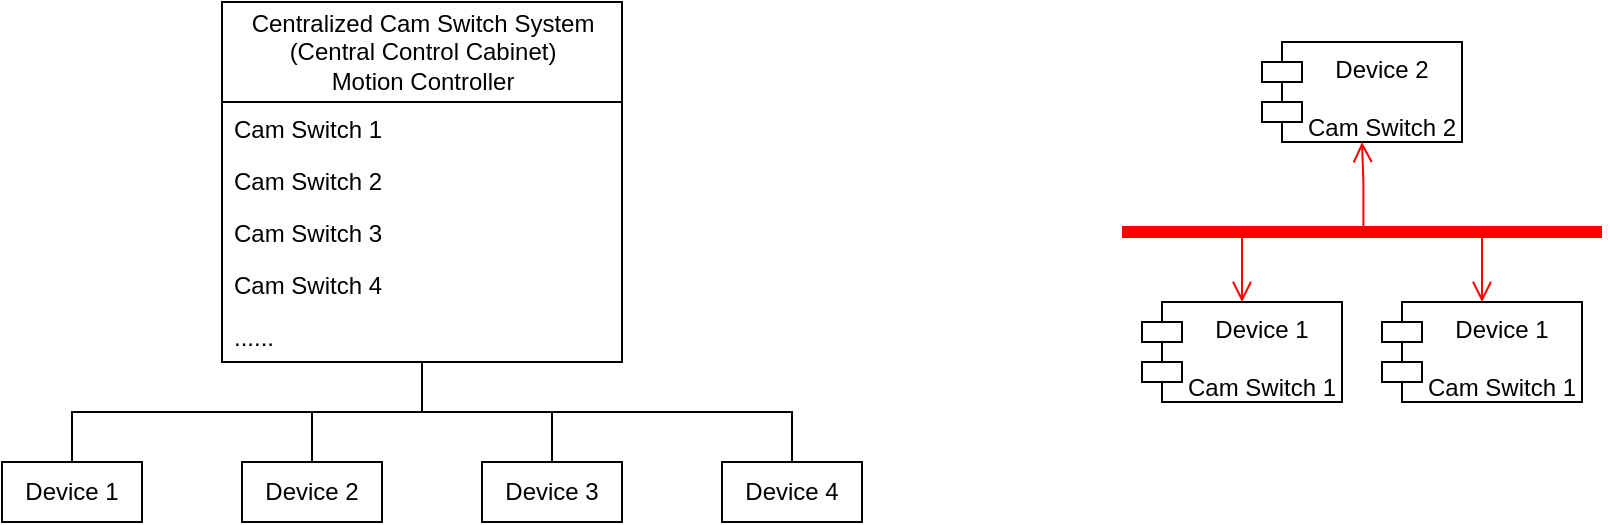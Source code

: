 <mxfile version="26.0.7">
  <diagram id="6a731a19-8d31-9384-78a2-239565b7b9f0" name="Page-1">
    <mxGraphModel dx="1195" dy="615" grid="1" gridSize="10" guides="1" tooltips="1" connect="1" arrows="1" fold="1" page="1" pageScale="1" pageWidth="1169" pageHeight="827" background="none" math="0" shadow="0">
      <root>
        <mxCell id="0" />
        <mxCell id="1" parent="0" />
        <mxCell id="yubhM1SOayhGXeNkUcZc-1801" value="Centralized Cam Switch System&lt;br&gt;(Central Control Cabinet)&lt;br&gt;Motion Controller" style="swimlane;fontStyle=0;childLayout=stackLayout;horizontal=1;startSize=50;fillColor=none;horizontalStack=0;resizeParent=1;resizeParentMax=0;resizeLast=0;collapsible=1;marginBottom=0;html=1;" vertex="1" parent="1">
          <mxGeometry x="190" y="300" width="200" height="180" as="geometry" />
        </mxCell>
        <mxCell id="yubhM1SOayhGXeNkUcZc-1802" value="Cam Switch 1" style="text;strokeColor=none;fillColor=none;align=left;verticalAlign=top;spacingLeft=4;spacingRight=4;overflow=hidden;rotatable=0;points=[[0,0.5],[1,0.5]];portConstraint=eastwest;whiteSpace=wrap;html=1;" vertex="1" parent="yubhM1SOayhGXeNkUcZc-1801">
          <mxGeometry y="50" width="200" height="26" as="geometry" />
        </mxCell>
        <mxCell id="yubhM1SOayhGXeNkUcZc-1803" value="Cam Switch&amp;nbsp;2" style="text;strokeColor=none;fillColor=none;align=left;verticalAlign=top;spacingLeft=4;spacingRight=4;overflow=hidden;rotatable=0;points=[[0,0.5],[1,0.5]];portConstraint=eastwest;whiteSpace=wrap;html=1;" vertex="1" parent="yubhM1SOayhGXeNkUcZc-1801">
          <mxGeometry y="76" width="200" height="26" as="geometry" />
        </mxCell>
        <mxCell id="yubhM1SOayhGXeNkUcZc-1804" value="Cam Switch&amp;nbsp;3" style="text;strokeColor=none;fillColor=none;align=left;verticalAlign=top;spacingLeft=4;spacingRight=4;overflow=hidden;rotatable=0;points=[[0,0.5],[1,0.5]];portConstraint=eastwest;whiteSpace=wrap;html=1;" vertex="1" parent="yubhM1SOayhGXeNkUcZc-1801">
          <mxGeometry y="102" width="200" height="26" as="geometry" />
        </mxCell>
        <mxCell id="yubhM1SOayhGXeNkUcZc-1805" value="Cam Switch&amp;nbsp;4" style="text;strokeColor=none;fillColor=none;align=left;verticalAlign=top;spacingLeft=4;spacingRight=4;overflow=hidden;rotatable=0;points=[[0,0.5],[1,0.5]];portConstraint=eastwest;whiteSpace=wrap;html=1;" vertex="1" parent="yubhM1SOayhGXeNkUcZc-1801">
          <mxGeometry y="128" width="200" height="26" as="geometry" />
        </mxCell>
        <mxCell id="yubhM1SOayhGXeNkUcZc-1806" value="......" style="text;strokeColor=none;fillColor=none;align=left;verticalAlign=top;spacingLeft=4;spacingRight=4;overflow=hidden;rotatable=0;points=[[0,0.5],[1,0.5]];portConstraint=eastwest;whiteSpace=wrap;html=1;" vertex="1" parent="yubhM1SOayhGXeNkUcZc-1801">
          <mxGeometry y="154" width="200" height="26" as="geometry" />
        </mxCell>
        <mxCell id="yubhM1SOayhGXeNkUcZc-1807" value="Device 1" style="whiteSpace=wrap;html=1;align=center;verticalAlign=middle;treeFolding=1;treeMoving=1;newEdgeStyle={&quot;edgeStyle&quot;:&quot;elbowEdgeStyle&quot;,&quot;startArrow&quot;:&quot;none&quot;,&quot;endArrow&quot;:&quot;none&quot;};" vertex="1" parent="1">
          <mxGeometry x="80" y="530" width="70" height="30" as="geometry" />
        </mxCell>
        <mxCell id="yubhM1SOayhGXeNkUcZc-1808" value="" style="edgeStyle=elbowEdgeStyle;elbow=vertical;sourcePerimeterSpacing=0;targetPerimeterSpacing=0;startArrow=none;endArrow=none;rounded=0;curved=0;" edge="1" target="yubhM1SOayhGXeNkUcZc-1807" parent="1" source="yubhM1SOayhGXeNkUcZc-1801">
          <mxGeometry relative="1" as="geometry">
            <mxPoint x="370" y="490" as="sourcePoint" />
          </mxGeometry>
        </mxCell>
        <mxCell id="yubhM1SOayhGXeNkUcZc-1810" value="Device 2" style="whiteSpace=wrap;html=1;align=center;verticalAlign=middle;treeFolding=1;treeMoving=1;newEdgeStyle={&quot;edgeStyle&quot;:&quot;elbowEdgeStyle&quot;,&quot;startArrow&quot;:&quot;none&quot;,&quot;endArrow&quot;:&quot;none&quot;};" vertex="1" parent="1">
          <mxGeometry x="200" y="530" width="70" height="30" as="geometry" />
        </mxCell>
        <mxCell id="yubhM1SOayhGXeNkUcZc-1811" value="" style="edgeStyle=elbowEdgeStyle;elbow=vertical;sourcePerimeterSpacing=0;targetPerimeterSpacing=0;startArrow=none;endArrow=none;rounded=0;curved=0;" edge="1" target="yubhM1SOayhGXeNkUcZc-1810" parent="1" source="yubhM1SOayhGXeNkUcZc-1801">
          <mxGeometry relative="1" as="geometry">
            <mxPoint x="220" y="495" as="sourcePoint" />
          </mxGeometry>
        </mxCell>
        <mxCell id="yubhM1SOayhGXeNkUcZc-1812" value="Device 3" style="whiteSpace=wrap;html=1;align=center;verticalAlign=middle;treeFolding=1;treeMoving=1;newEdgeStyle={&quot;edgeStyle&quot;:&quot;elbowEdgeStyle&quot;,&quot;startArrow&quot;:&quot;none&quot;,&quot;endArrow&quot;:&quot;none&quot;};" vertex="1" parent="1">
          <mxGeometry x="320" y="530" width="70" height="30" as="geometry" />
        </mxCell>
        <mxCell id="yubhM1SOayhGXeNkUcZc-1813" value="" style="edgeStyle=elbowEdgeStyle;elbow=vertical;sourcePerimeterSpacing=0;targetPerimeterSpacing=0;startArrow=none;endArrow=none;rounded=0;curved=0;" edge="1" parent="1" target="yubhM1SOayhGXeNkUcZc-1812" source="yubhM1SOayhGXeNkUcZc-1801">
          <mxGeometry relative="1" as="geometry">
            <mxPoint x="540" y="476" as="sourcePoint" />
          </mxGeometry>
        </mxCell>
        <mxCell id="yubhM1SOayhGXeNkUcZc-1814" value="Device 4" style="whiteSpace=wrap;html=1;align=center;verticalAlign=middle;treeFolding=1;treeMoving=1;newEdgeStyle={&quot;edgeStyle&quot;:&quot;elbowEdgeStyle&quot;,&quot;startArrow&quot;:&quot;none&quot;,&quot;endArrow&quot;:&quot;none&quot;};" vertex="1" parent="1">
          <mxGeometry x="440" y="530" width="70" height="30" as="geometry" />
        </mxCell>
        <mxCell id="yubhM1SOayhGXeNkUcZc-1815" value="" style="edgeStyle=elbowEdgeStyle;elbow=vertical;sourcePerimeterSpacing=0;targetPerimeterSpacing=0;startArrow=none;endArrow=none;rounded=0;curved=0;" edge="1" parent="1" target="yubhM1SOayhGXeNkUcZc-1814" source="yubhM1SOayhGXeNkUcZc-1801">
          <mxGeometry relative="1" as="geometry">
            <mxPoint x="660" y="476" as="sourcePoint" />
          </mxGeometry>
        </mxCell>
        <mxCell id="yubhM1SOayhGXeNkUcZc-1816" value="Device 1&lt;br&gt;&lt;br&gt;Cam Switch 1" style="shape=module;align=left;spacingLeft=20;align=center;verticalAlign=top;whiteSpace=wrap;html=1;" vertex="1" parent="1">
          <mxGeometry x="650" y="450" width="100" height="50" as="geometry" />
        </mxCell>
        <mxCell id="yubhM1SOayhGXeNkUcZc-1817" value="" style="shape=line;html=1;strokeWidth=6;strokeColor=#ff0000;" vertex="1" parent="1">
          <mxGeometry x="640" y="410" width="240" height="10" as="geometry" />
        </mxCell>
        <mxCell id="yubhM1SOayhGXeNkUcZc-1818" value="" style="edgeStyle=orthogonalEdgeStyle;html=1;verticalAlign=bottom;endArrow=open;endSize=8;strokeColor=#ff0000;rounded=0;exitX=0.25;exitY=0.5;exitDx=0;exitDy=0;exitPerimeter=0;" edge="1" source="yubhM1SOayhGXeNkUcZc-1817" parent="1" target="yubhM1SOayhGXeNkUcZc-1816">
          <mxGeometry relative="1" as="geometry">
            <mxPoint x="680" y="660" as="targetPoint" />
            <mxPoint x="720" y="460" as="sourcePoint" />
          </mxGeometry>
        </mxCell>
        <mxCell id="yubhM1SOayhGXeNkUcZc-1821" value="Device 2&lt;br&gt;&lt;br&gt;Cam Switch 2" style="shape=module;align=left;spacingLeft=20;align=center;verticalAlign=top;whiteSpace=wrap;html=1;" vertex="1" parent="1">
          <mxGeometry x="710" y="320" width="100" height="50" as="geometry" />
        </mxCell>
        <mxCell id="yubhM1SOayhGXeNkUcZc-1822" value="" style="edgeStyle=orthogonalEdgeStyle;html=1;verticalAlign=bottom;endArrow=open;endSize=8;strokeColor=#ff0000;rounded=0;exitX=0.503;exitY=0.667;exitDx=0;exitDy=0;exitPerimeter=0;" edge="1" parent="1" source="yubhM1SOayhGXeNkUcZc-1817" target="yubhM1SOayhGXeNkUcZc-1821">
          <mxGeometry relative="1" as="geometry">
            <mxPoint x="870" y="261.67" as="targetPoint" />
            <mxPoint x="810" y="370" as="sourcePoint" />
          </mxGeometry>
        </mxCell>
        <mxCell id="yubhM1SOayhGXeNkUcZc-1823" value="Device 1&lt;br&gt;&lt;br&gt;Cam Switch 1" style="shape=module;align=left;spacingLeft=20;align=center;verticalAlign=top;whiteSpace=wrap;html=1;" vertex="1" parent="1">
          <mxGeometry x="770" y="450" width="100" height="50" as="geometry" />
        </mxCell>
        <mxCell id="yubhM1SOayhGXeNkUcZc-1824" value="" style="edgeStyle=orthogonalEdgeStyle;html=1;verticalAlign=bottom;endArrow=open;endSize=8;strokeColor=#ff0000;rounded=0;exitX=0.75;exitY=0.5;exitDx=0;exitDy=0;exitPerimeter=0;" edge="1" parent="1" target="yubhM1SOayhGXeNkUcZc-1823" source="yubhM1SOayhGXeNkUcZc-1817">
          <mxGeometry relative="1" as="geometry">
            <mxPoint x="790" y="660" as="targetPoint" />
            <mxPoint x="840" y="440" as="sourcePoint" />
          </mxGeometry>
        </mxCell>
      </root>
    </mxGraphModel>
  </diagram>
</mxfile>
